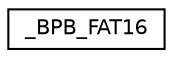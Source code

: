 digraph "Graphical Class Hierarchy"
{
  edge [fontname="Helvetica",fontsize="10",labelfontname="Helvetica",labelfontsize="10"];
  node [fontname="Helvetica",fontsize="10",shape=record];
  rankdir="LR";
  Node1 [label="_BPB_FAT16",height=0.2,width=0.4,color="black", fillcolor="white", style="filled",URL="$struct___b_p_b___f_a_t16.html"];
}
